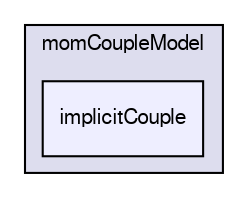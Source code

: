 digraph "/home/cgoniva/CFDEM/CFDEM-x.x-2.1.x/CFDEMcoupling-PUBLIC/src/lagrangian/cfdemParticle/subModels/momCoupleModel/implicitCouple" {
  compound=true
  node [ fontsize="10", fontname="FreeSans"];
  edge [ labelfontsize="10", labelfontname="FreeSans"];
  subgraph clusterdir_dcb3aeab48fa39adb86db10c6424d70f {
    graph [ bgcolor="#ddddee", pencolor="black", label="momCoupleModel" fontname="FreeSans", fontsize="10", URL="dir_dcb3aeab48fa39adb86db10c6424d70f.html"]
  dir_632ef886e0317a327e71200c4f5bfcf8 [shape=box, label="implicitCouple", style="filled", fillcolor="#eeeeff", pencolor="black", URL="dir_632ef886e0317a327e71200c4f5bfcf8.html"];
  }
}
